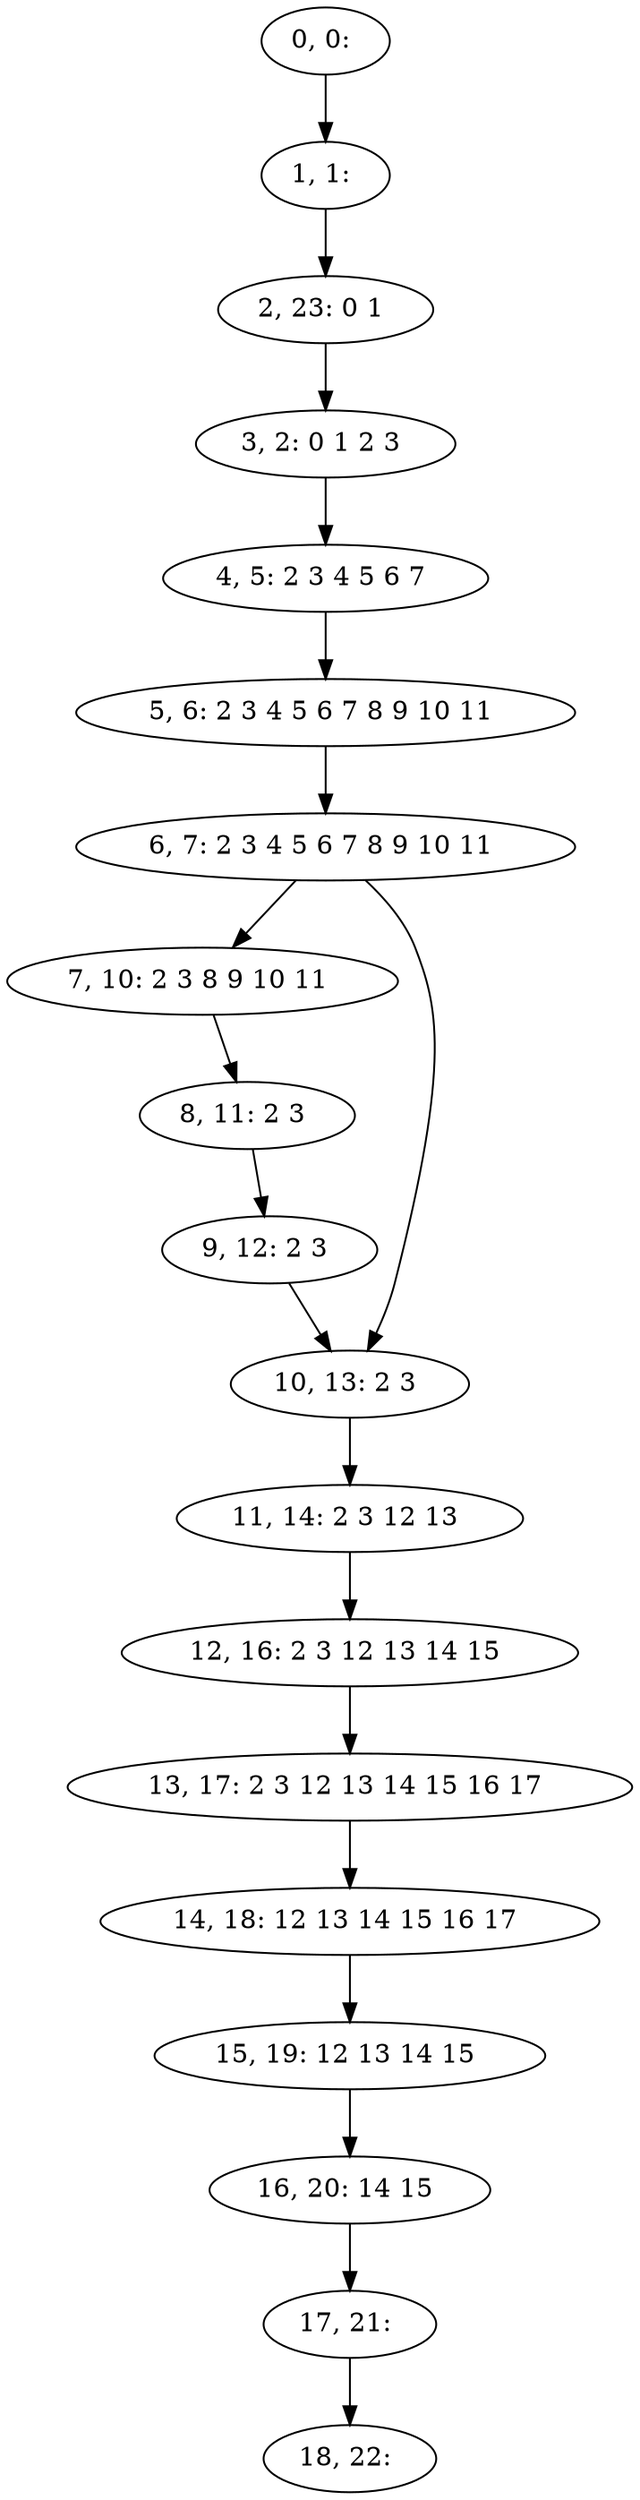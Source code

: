 digraph G {
0[label="0, 0: "];
1[label="1, 1: "];
2[label="2, 23: 0 1 "];
3[label="3, 2: 0 1 2 3 "];
4[label="4, 5: 2 3 4 5 6 7 "];
5[label="5, 6: 2 3 4 5 6 7 8 9 10 11 "];
6[label="6, 7: 2 3 4 5 6 7 8 9 10 11 "];
7[label="7, 10: 2 3 8 9 10 11 "];
8[label="8, 11: 2 3 "];
9[label="9, 12: 2 3 "];
10[label="10, 13: 2 3 "];
11[label="11, 14: 2 3 12 13 "];
12[label="12, 16: 2 3 12 13 14 15 "];
13[label="13, 17: 2 3 12 13 14 15 16 17 "];
14[label="14, 18: 12 13 14 15 16 17 "];
15[label="15, 19: 12 13 14 15 "];
16[label="16, 20: 14 15 "];
17[label="17, 21: "];
18[label="18, 22: "];
0->1 ;
1->2 ;
2->3 ;
3->4 ;
4->5 ;
5->6 ;
6->7 ;
6->10 ;
7->8 ;
8->9 ;
9->10 ;
10->11 ;
11->12 ;
12->13 ;
13->14 ;
14->15 ;
15->16 ;
16->17 ;
17->18 ;
}
